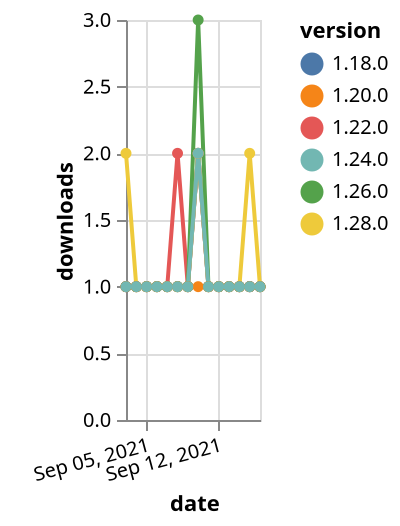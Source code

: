 {"$schema": "https://vega.github.io/schema/vega-lite/v5.json", "description": "A simple bar chart with embedded data.", "data": {"values": [{"date": "2021-09-03", "total": 212, "delta": 1, "version": "1.18.0"}, {"date": "2021-09-04", "total": 213, "delta": 1, "version": "1.18.0"}, {"date": "2021-09-05", "total": 214, "delta": 1, "version": "1.18.0"}, {"date": "2021-09-06", "total": 215, "delta": 1, "version": "1.18.0"}, {"date": "2021-09-07", "total": 216, "delta": 1, "version": "1.18.0"}, {"date": "2021-09-08", "total": 217, "delta": 1, "version": "1.18.0"}, {"date": "2021-09-09", "total": 218, "delta": 1, "version": "1.18.0"}, {"date": "2021-09-10", "total": 220, "delta": 2, "version": "1.18.0"}, {"date": "2021-09-11", "total": 221, "delta": 1, "version": "1.18.0"}, {"date": "2021-09-12", "total": 222, "delta": 1, "version": "1.18.0"}, {"date": "2021-09-13", "total": 223, "delta": 1, "version": "1.18.0"}, {"date": "2021-09-14", "total": 224, "delta": 1, "version": "1.18.0"}, {"date": "2021-09-15", "total": 225, "delta": 1, "version": "1.18.0"}, {"date": "2021-09-16", "total": 226, "delta": 1, "version": "1.18.0"}, {"date": "2021-09-03", "total": 172, "delta": 1, "version": "1.22.0"}, {"date": "2021-09-04", "total": 173, "delta": 1, "version": "1.22.0"}, {"date": "2021-09-05", "total": 174, "delta": 1, "version": "1.22.0"}, {"date": "2021-09-06", "total": 175, "delta": 1, "version": "1.22.0"}, {"date": "2021-09-07", "total": 176, "delta": 1, "version": "1.22.0"}, {"date": "2021-09-08", "total": 178, "delta": 2, "version": "1.22.0"}, {"date": "2021-09-09", "total": 179, "delta": 1, "version": "1.22.0"}, {"date": "2021-09-10", "total": 181, "delta": 2, "version": "1.22.0"}, {"date": "2021-09-11", "total": 182, "delta": 1, "version": "1.22.0"}, {"date": "2021-09-12", "total": 183, "delta": 1, "version": "1.22.0"}, {"date": "2021-09-13", "total": 184, "delta": 1, "version": "1.22.0"}, {"date": "2021-09-14", "total": 185, "delta": 1, "version": "1.22.0"}, {"date": "2021-09-15", "total": 186, "delta": 1, "version": "1.22.0"}, {"date": "2021-09-16", "total": 187, "delta": 1, "version": "1.22.0"}, {"date": "2021-09-03", "total": 116, "delta": 2, "version": "1.28.0"}, {"date": "2021-09-04", "total": 117, "delta": 1, "version": "1.28.0"}, {"date": "2021-09-05", "total": 118, "delta": 1, "version": "1.28.0"}, {"date": "2021-09-06", "total": 119, "delta": 1, "version": "1.28.0"}, {"date": "2021-09-07", "total": 120, "delta": 1, "version": "1.28.0"}, {"date": "2021-09-08", "total": 121, "delta": 1, "version": "1.28.0"}, {"date": "2021-09-09", "total": 122, "delta": 1, "version": "1.28.0"}, {"date": "2021-09-10", "total": 124, "delta": 2, "version": "1.28.0"}, {"date": "2021-09-11", "total": 125, "delta": 1, "version": "1.28.0"}, {"date": "2021-09-12", "total": 126, "delta": 1, "version": "1.28.0"}, {"date": "2021-09-13", "total": 127, "delta": 1, "version": "1.28.0"}, {"date": "2021-09-14", "total": 128, "delta": 1, "version": "1.28.0"}, {"date": "2021-09-15", "total": 130, "delta": 2, "version": "1.28.0"}, {"date": "2021-09-16", "total": 131, "delta": 1, "version": "1.28.0"}, {"date": "2021-09-03", "total": 167, "delta": 1, "version": "1.26.0"}, {"date": "2021-09-04", "total": 168, "delta": 1, "version": "1.26.0"}, {"date": "2021-09-05", "total": 169, "delta": 1, "version": "1.26.0"}, {"date": "2021-09-06", "total": 170, "delta": 1, "version": "1.26.0"}, {"date": "2021-09-07", "total": 171, "delta": 1, "version": "1.26.0"}, {"date": "2021-09-08", "total": 172, "delta": 1, "version": "1.26.0"}, {"date": "2021-09-09", "total": 173, "delta": 1, "version": "1.26.0"}, {"date": "2021-09-10", "total": 176, "delta": 3, "version": "1.26.0"}, {"date": "2021-09-11", "total": 177, "delta": 1, "version": "1.26.0"}, {"date": "2021-09-12", "total": 178, "delta": 1, "version": "1.26.0"}, {"date": "2021-09-13", "total": 179, "delta": 1, "version": "1.26.0"}, {"date": "2021-09-14", "total": 180, "delta": 1, "version": "1.26.0"}, {"date": "2021-09-15", "total": 181, "delta": 1, "version": "1.26.0"}, {"date": "2021-09-16", "total": 182, "delta": 1, "version": "1.26.0"}, {"date": "2021-09-03", "total": 177, "delta": 1, "version": "1.20.0"}, {"date": "2021-09-04", "total": 178, "delta": 1, "version": "1.20.0"}, {"date": "2021-09-05", "total": 179, "delta": 1, "version": "1.20.0"}, {"date": "2021-09-06", "total": 180, "delta": 1, "version": "1.20.0"}, {"date": "2021-09-07", "total": 181, "delta": 1, "version": "1.20.0"}, {"date": "2021-09-08", "total": 182, "delta": 1, "version": "1.20.0"}, {"date": "2021-09-09", "total": 183, "delta": 1, "version": "1.20.0"}, {"date": "2021-09-10", "total": 184, "delta": 1, "version": "1.20.0"}, {"date": "2021-09-11", "total": 185, "delta": 1, "version": "1.20.0"}, {"date": "2021-09-12", "total": 186, "delta": 1, "version": "1.20.0"}, {"date": "2021-09-13", "total": 187, "delta": 1, "version": "1.20.0"}, {"date": "2021-09-14", "total": 188, "delta": 1, "version": "1.20.0"}, {"date": "2021-09-15", "total": 189, "delta": 1, "version": "1.20.0"}, {"date": "2021-09-16", "total": 190, "delta": 1, "version": "1.20.0"}, {"date": "2021-09-03", "total": 147, "delta": 1, "version": "1.24.0"}, {"date": "2021-09-04", "total": 148, "delta": 1, "version": "1.24.0"}, {"date": "2021-09-05", "total": 149, "delta": 1, "version": "1.24.0"}, {"date": "2021-09-06", "total": 150, "delta": 1, "version": "1.24.0"}, {"date": "2021-09-07", "total": 151, "delta": 1, "version": "1.24.0"}, {"date": "2021-09-08", "total": 152, "delta": 1, "version": "1.24.0"}, {"date": "2021-09-09", "total": 153, "delta": 1, "version": "1.24.0"}, {"date": "2021-09-10", "total": 155, "delta": 2, "version": "1.24.0"}, {"date": "2021-09-11", "total": 156, "delta": 1, "version": "1.24.0"}, {"date": "2021-09-12", "total": 157, "delta": 1, "version": "1.24.0"}, {"date": "2021-09-13", "total": 158, "delta": 1, "version": "1.24.0"}, {"date": "2021-09-14", "total": 159, "delta": 1, "version": "1.24.0"}, {"date": "2021-09-15", "total": 160, "delta": 1, "version": "1.24.0"}, {"date": "2021-09-16", "total": 161, "delta": 1, "version": "1.24.0"}]}, "width": "container", "mark": {"type": "line", "point": {"filled": true}}, "encoding": {"x": {"field": "date", "type": "temporal", "timeUnit": "yearmonthdate", "title": "date", "axis": {"labelAngle": -15}}, "y": {"field": "delta", "type": "quantitative", "title": "downloads"}, "color": {"field": "version", "type": "nominal"}, "tooltip": {"field": "delta"}}}